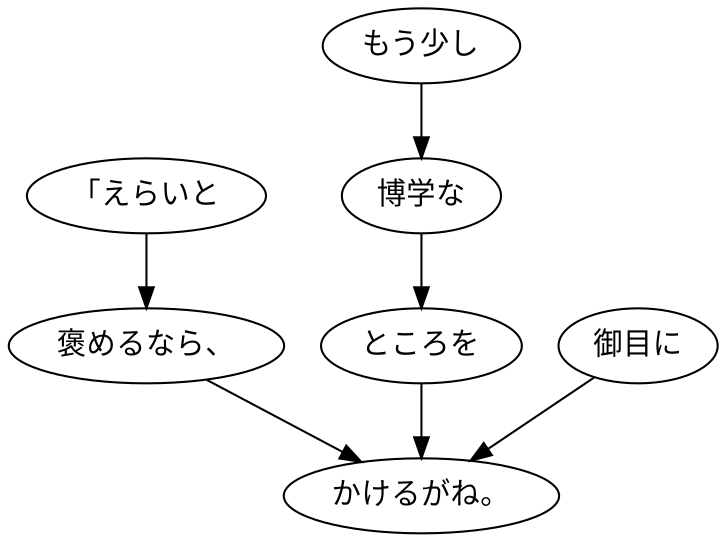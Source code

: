 digraph graph2580 {
	node0 [label="「えらいと"];
	node1 [label="褒めるなら、"];
	node2 [label="もう少し"];
	node3 [label="博学な"];
	node4 [label="ところを"];
	node5 [label="御目に"];
	node6 [label="かけるがね。"];
	node0 -> node1;
	node1 -> node6;
	node2 -> node3;
	node3 -> node4;
	node4 -> node6;
	node5 -> node6;
}
